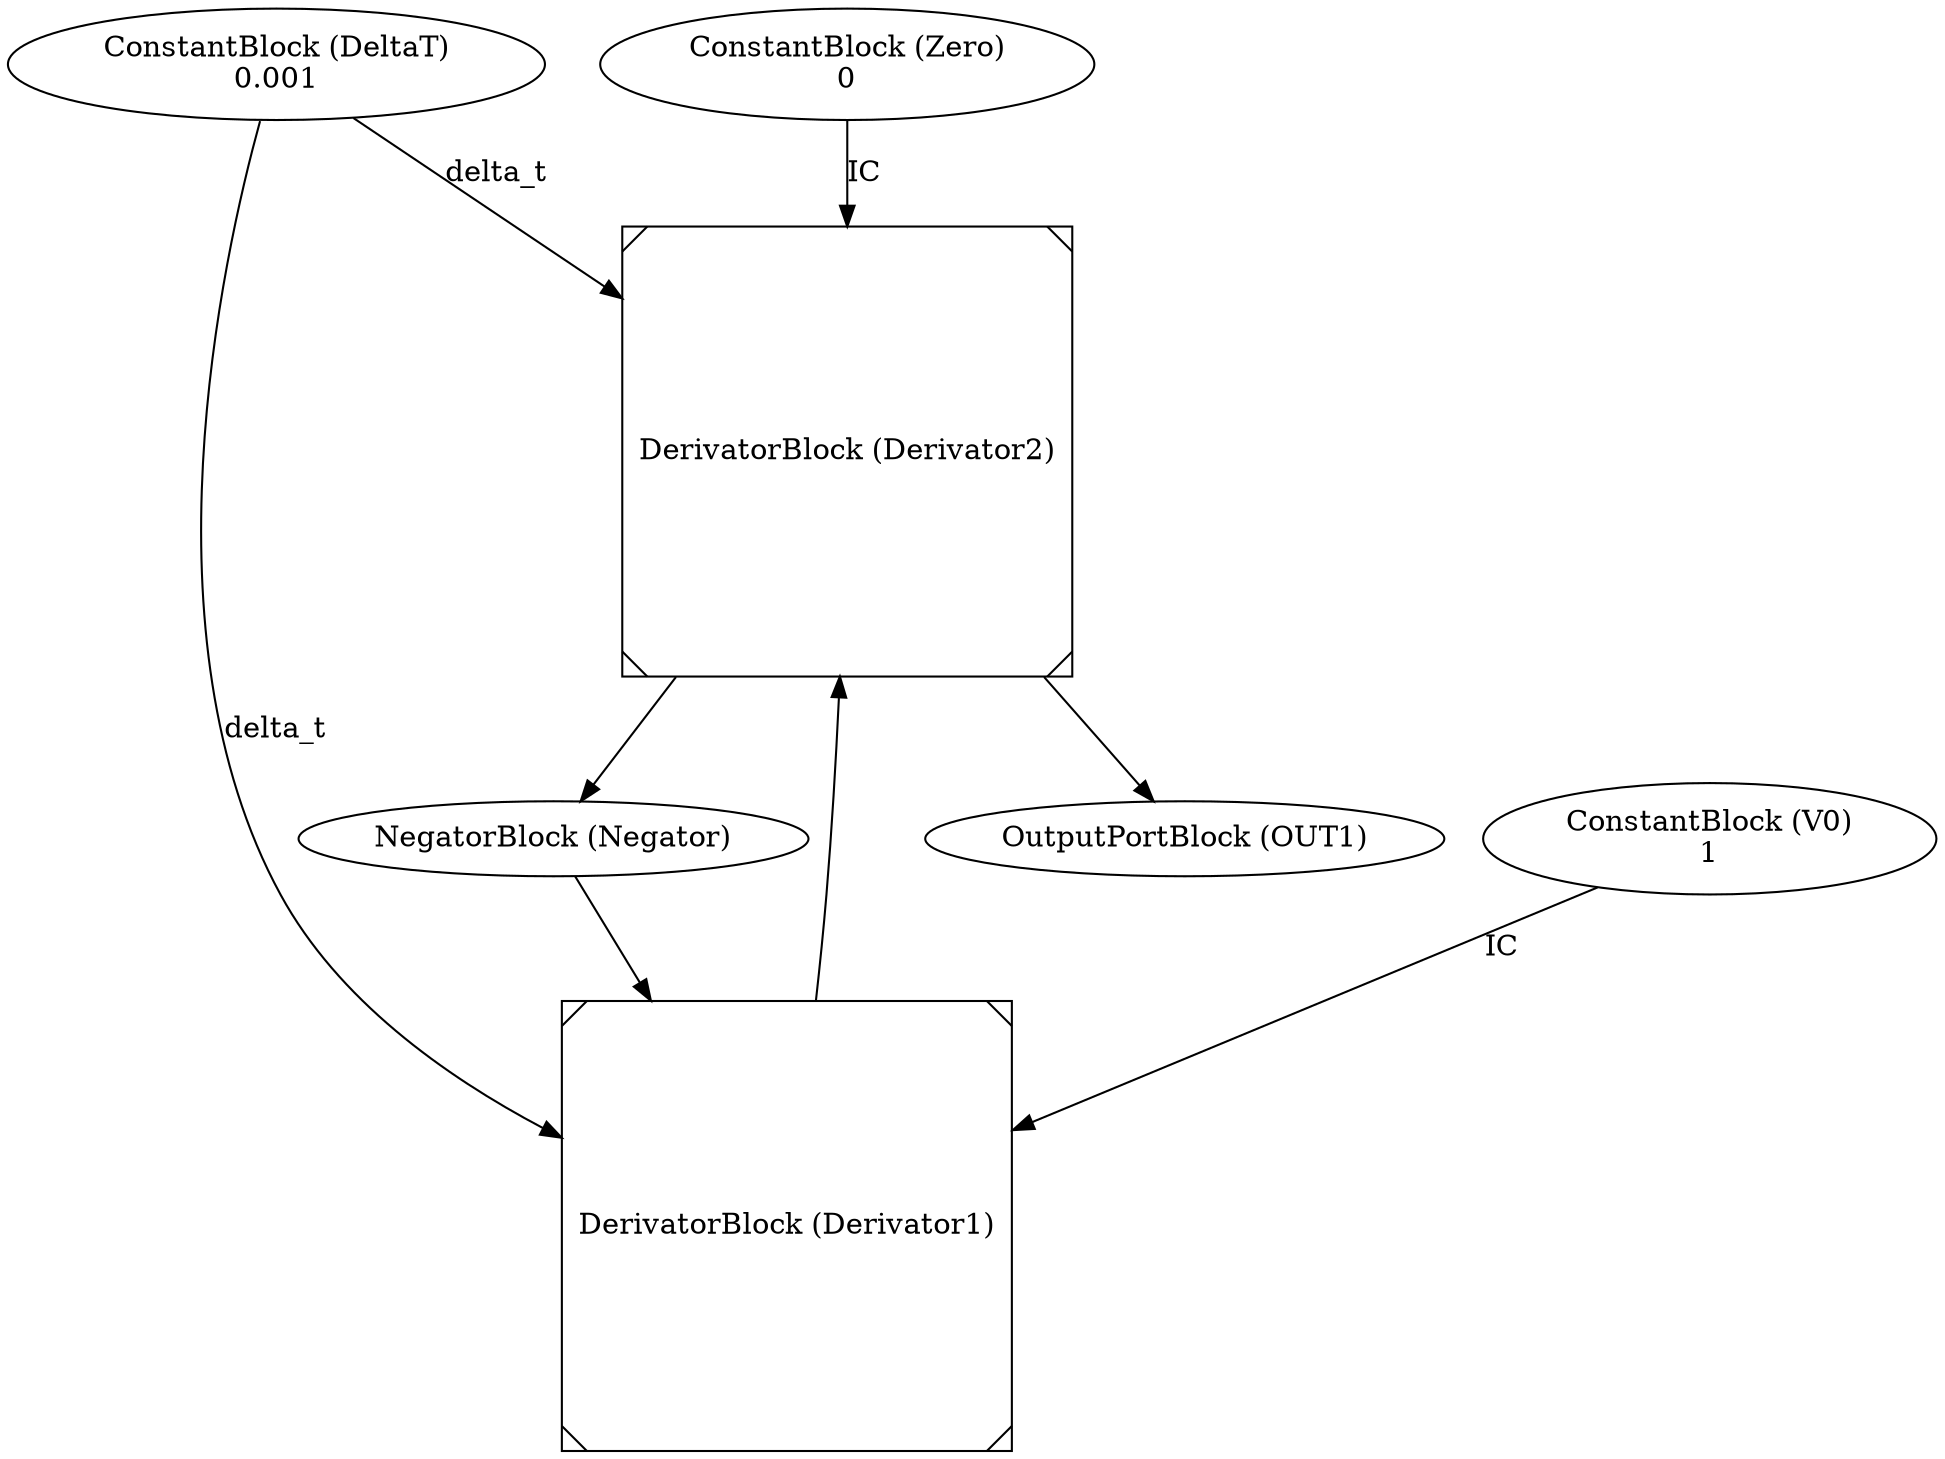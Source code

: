 digraph graphname
{OUT1 [label="OutputPortBlock (OUT1)"];
Derivator2 -> OUT1 [label=""];
Zero [label="ConstantBlock (Zero)\n0"];
DeltaT [label="ConstantBlock (DeltaT)\n0.001"];
Negator [label="NegatorBlock (Negator)"];
Derivator2 -> Negator [label=""];
Derivator1 [label="DerivatorBlock (Derivator1)",shape=Msquare];
DeltaT -> Derivator1 [label="delta_t"];
V0 -> Derivator1 [label="IC"];
Negator -> Derivator1 [label=""];
Derivator2 [label="DerivatorBlock (Derivator2)",shape=Msquare];
DeltaT -> Derivator2 [label="delta_t"];
Zero -> Derivator2 [label="IC"];
Derivator1 -> Derivator2 [label=""];
V0 [label="ConstantBlock (V0)\n1"];

}